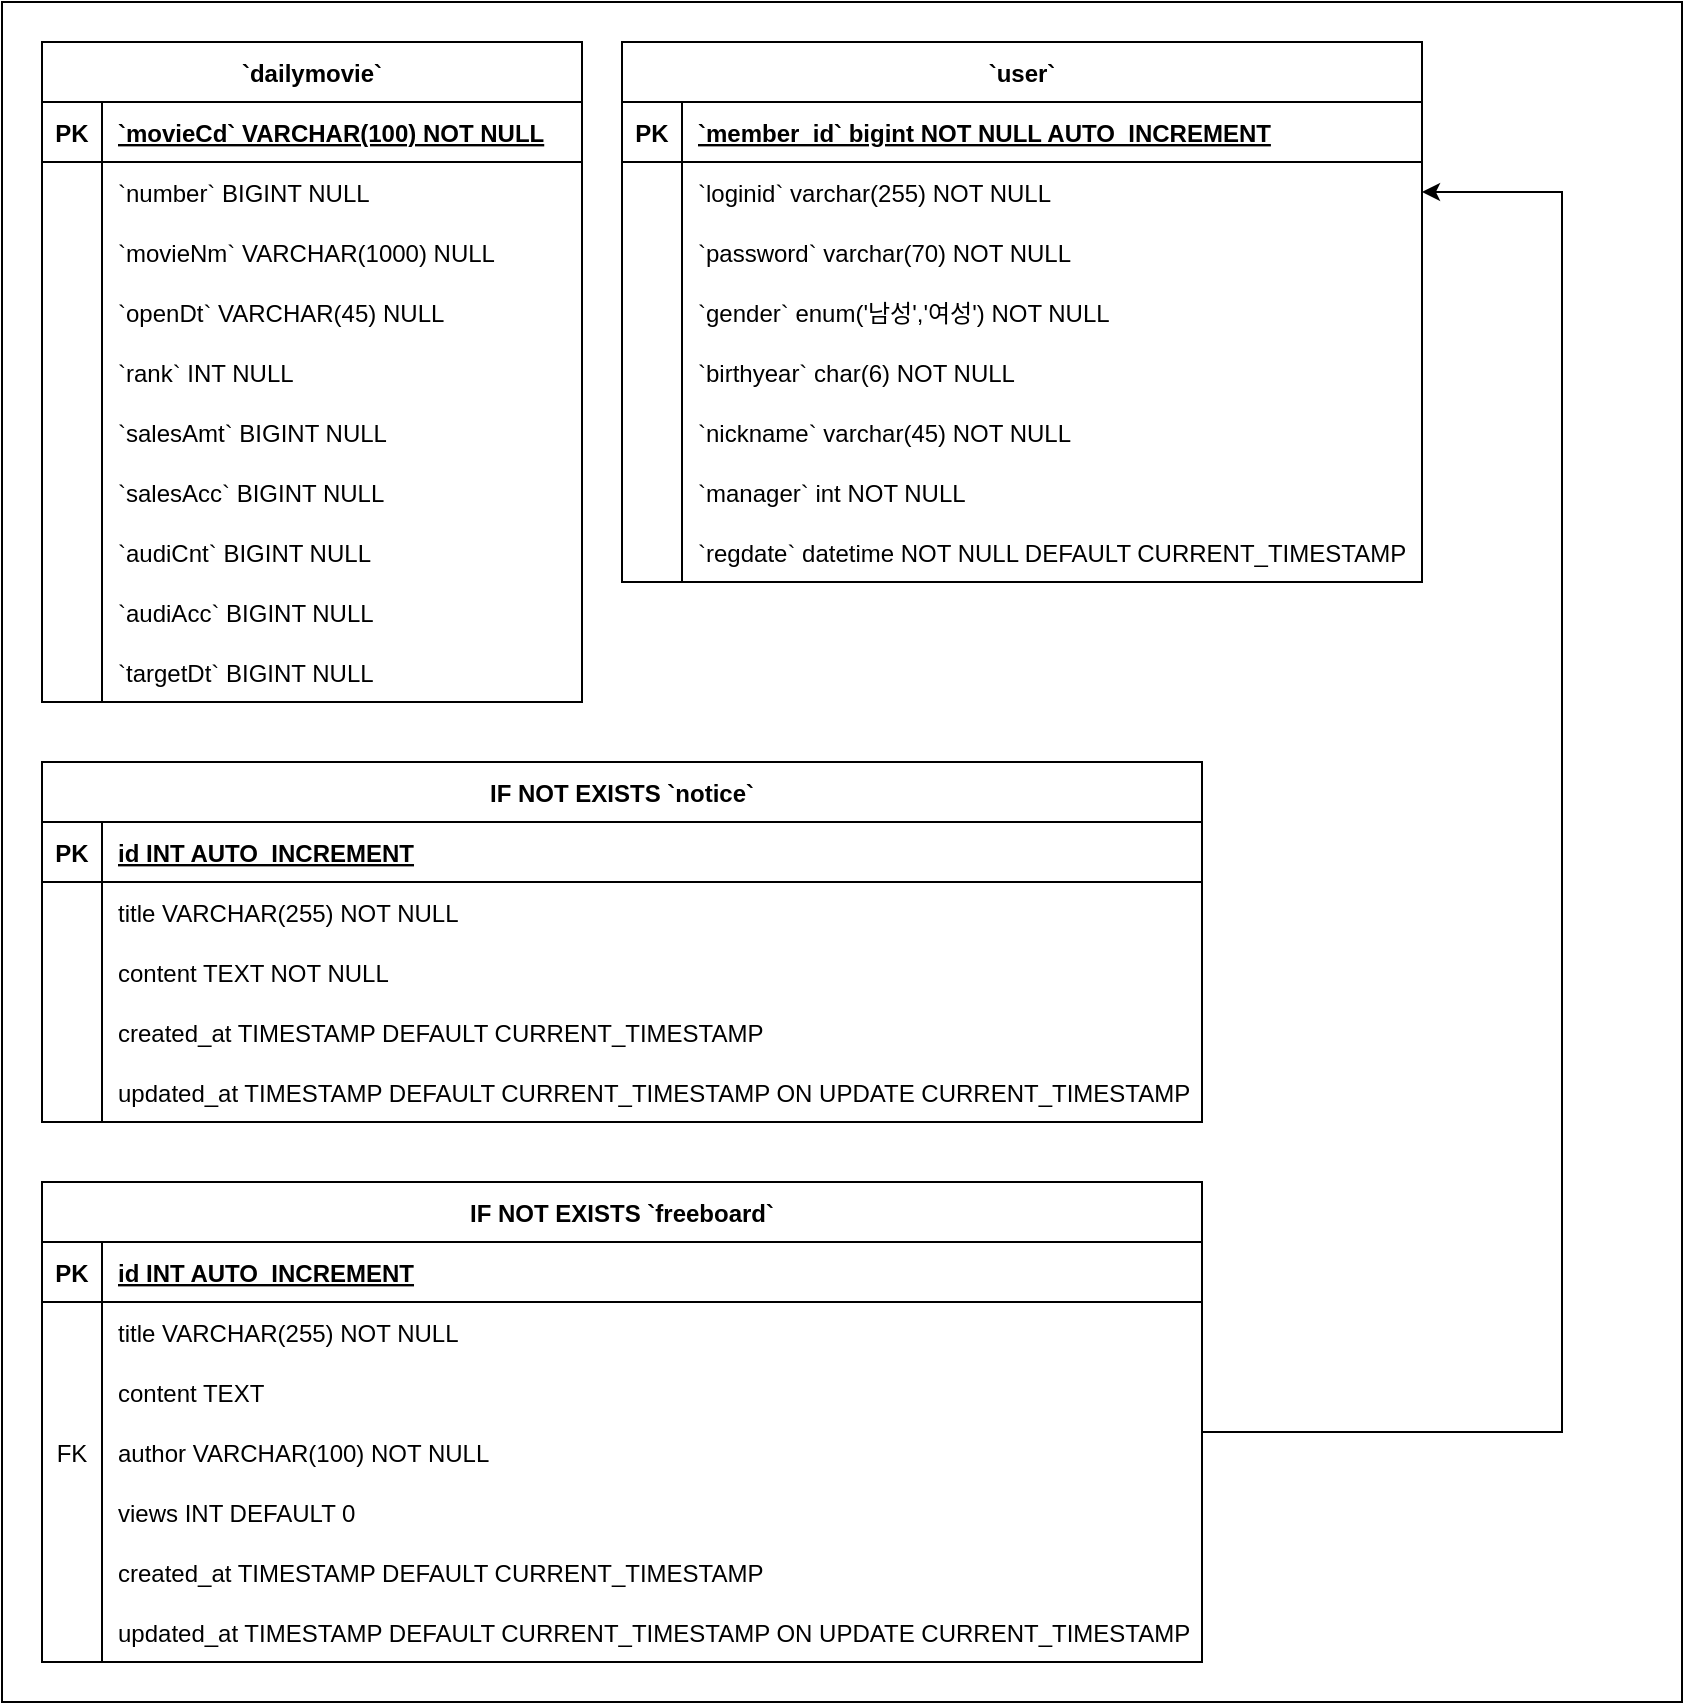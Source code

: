 <mxfile version="21.5.0" type="device">
  <diagram id="R2lEEEUBdFMjLlhIrx00" name="Page-1">
    <mxGraphModel dx="2736" dy="834" grid="1" gridSize="10" guides="1" tooltips="1" connect="1" arrows="1" fold="1" page="1" pageScale="1" pageWidth="850" pageHeight="1100" math="0" shadow="0" extFonts="Permanent Marker^https://fonts.googleapis.com/css?family=Permanent+Marker">
      <root>
        <mxCell id="0" />
        <mxCell id="1" parent="0" />
        <mxCell id="1v3tktqZpjao9Dsexs64-175" value="" style="rounded=0;whiteSpace=wrap;html=1;" vertex="1" parent="1">
          <mxGeometry x="-20" y="20" width="840" height="850" as="geometry" />
        </mxCell>
        <mxCell id="1v3tktqZpjao9Dsexs64-81" value="`user`" style="shape=table;startSize=30;container=1;collapsible=1;childLayout=tableLayout;fixedRows=1;rowLines=0;fontStyle=1;align=center;resizeLast=1;" vertex="1" parent="1">
          <mxGeometry x="290" y="40" width="400" height="270" as="geometry" />
        </mxCell>
        <mxCell id="1v3tktqZpjao9Dsexs64-82" value="" style="shape=tableRow;horizontal=0;startSize=0;swimlaneHead=0;swimlaneBody=0;fillColor=none;collapsible=0;dropTarget=0;points=[[0,0.5],[1,0.5]];portConstraint=eastwest;strokeColor=inherit;top=0;left=0;right=0;bottom=1;" vertex="1" parent="1v3tktqZpjao9Dsexs64-81">
          <mxGeometry y="30" width="400" height="30" as="geometry" />
        </mxCell>
        <mxCell id="1v3tktqZpjao9Dsexs64-83" value="PK" style="shape=partialRectangle;overflow=hidden;connectable=0;fillColor=none;strokeColor=inherit;top=0;left=0;bottom=0;right=0;fontStyle=1;" vertex="1" parent="1v3tktqZpjao9Dsexs64-82">
          <mxGeometry width="30" height="30" as="geometry">
            <mxRectangle width="30" height="30" as="alternateBounds" />
          </mxGeometry>
        </mxCell>
        <mxCell id="1v3tktqZpjao9Dsexs64-84" value="`member_id` bigint NOT NULL AUTO_INCREMENT" style="shape=partialRectangle;overflow=hidden;connectable=0;fillColor=none;align=left;strokeColor=inherit;top=0;left=0;bottom=0;right=0;spacingLeft=6;fontStyle=5;" vertex="1" parent="1v3tktqZpjao9Dsexs64-82">
          <mxGeometry x="30" width="370" height="30" as="geometry">
            <mxRectangle width="370" height="30" as="alternateBounds" />
          </mxGeometry>
        </mxCell>
        <mxCell id="1v3tktqZpjao9Dsexs64-85" value="" style="shape=tableRow;horizontal=0;startSize=0;swimlaneHead=0;swimlaneBody=0;fillColor=none;collapsible=0;dropTarget=0;points=[[0,0.5],[1,0.5]];portConstraint=eastwest;strokeColor=inherit;top=0;left=0;right=0;bottom=0;" vertex="1" parent="1v3tktqZpjao9Dsexs64-81">
          <mxGeometry y="60" width="400" height="30" as="geometry" />
        </mxCell>
        <mxCell id="1v3tktqZpjao9Dsexs64-86" value="" style="shape=partialRectangle;overflow=hidden;connectable=0;fillColor=none;strokeColor=inherit;top=0;left=0;bottom=0;right=0;" vertex="1" parent="1v3tktqZpjao9Dsexs64-85">
          <mxGeometry width="30" height="30" as="geometry">
            <mxRectangle width="30" height="30" as="alternateBounds" />
          </mxGeometry>
        </mxCell>
        <mxCell id="1v3tktqZpjao9Dsexs64-87" value="`loginid` varchar(255) NOT NULL" style="shape=partialRectangle;overflow=hidden;connectable=0;fillColor=none;align=left;strokeColor=inherit;top=0;left=0;bottom=0;right=0;spacingLeft=6;" vertex="1" parent="1v3tktqZpjao9Dsexs64-85">
          <mxGeometry x="30" width="370" height="30" as="geometry">
            <mxRectangle width="370" height="30" as="alternateBounds" />
          </mxGeometry>
        </mxCell>
        <mxCell id="1v3tktqZpjao9Dsexs64-88" value="" style="shape=tableRow;horizontal=0;startSize=0;swimlaneHead=0;swimlaneBody=0;fillColor=none;collapsible=0;dropTarget=0;points=[[0,0.5],[1,0.5]];portConstraint=eastwest;strokeColor=inherit;top=0;left=0;right=0;bottom=0;" vertex="1" parent="1v3tktqZpjao9Dsexs64-81">
          <mxGeometry y="90" width="400" height="30" as="geometry" />
        </mxCell>
        <mxCell id="1v3tktqZpjao9Dsexs64-89" value="" style="shape=partialRectangle;overflow=hidden;connectable=0;fillColor=none;strokeColor=inherit;top=0;left=0;bottom=0;right=0;" vertex="1" parent="1v3tktqZpjao9Dsexs64-88">
          <mxGeometry width="30" height="30" as="geometry">
            <mxRectangle width="30" height="30" as="alternateBounds" />
          </mxGeometry>
        </mxCell>
        <mxCell id="1v3tktqZpjao9Dsexs64-90" value="`password` varchar(70) NOT NULL" style="shape=partialRectangle;overflow=hidden;connectable=0;fillColor=none;align=left;strokeColor=inherit;top=0;left=0;bottom=0;right=0;spacingLeft=6;" vertex="1" parent="1v3tktqZpjao9Dsexs64-88">
          <mxGeometry x="30" width="370" height="30" as="geometry">
            <mxRectangle width="370" height="30" as="alternateBounds" />
          </mxGeometry>
        </mxCell>
        <mxCell id="1v3tktqZpjao9Dsexs64-91" value="" style="shape=tableRow;horizontal=0;startSize=0;swimlaneHead=0;swimlaneBody=0;fillColor=none;collapsible=0;dropTarget=0;points=[[0,0.5],[1,0.5]];portConstraint=eastwest;strokeColor=inherit;top=0;left=0;right=0;bottom=0;" vertex="1" parent="1v3tktqZpjao9Dsexs64-81">
          <mxGeometry y="120" width="400" height="30" as="geometry" />
        </mxCell>
        <mxCell id="1v3tktqZpjao9Dsexs64-92" value="" style="shape=partialRectangle;overflow=hidden;connectable=0;fillColor=none;strokeColor=inherit;top=0;left=0;bottom=0;right=0;" vertex="1" parent="1v3tktqZpjao9Dsexs64-91">
          <mxGeometry width="30" height="30" as="geometry">
            <mxRectangle width="30" height="30" as="alternateBounds" />
          </mxGeometry>
        </mxCell>
        <mxCell id="1v3tktqZpjao9Dsexs64-93" value="`gender` enum(&#39;남성&#39;,&#39;여성&#39;) NOT NULL" style="shape=partialRectangle;overflow=hidden;connectable=0;fillColor=none;align=left;strokeColor=inherit;top=0;left=0;bottom=0;right=0;spacingLeft=6;" vertex="1" parent="1v3tktqZpjao9Dsexs64-91">
          <mxGeometry x="30" width="370" height="30" as="geometry">
            <mxRectangle width="370" height="30" as="alternateBounds" />
          </mxGeometry>
        </mxCell>
        <mxCell id="1v3tktqZpjao9Dsexs64-94" value="" style="shape=tableRow;horizontal=0;startSize=0;swimlaneHead=0;swimlaneBody=0;fillColor=none;collapsible=0;dropTarget=0;points=[[0,0.5],[1,0.5]];portConstraint=eastwest;strokeColor=inherit;top=0;left=0;right=0;bottom=0;" vertex="1" parent="1v3tktqZpjao9Dsexs64-81">
          <mxGeometry y="150" width="400" height="30" as="geometry" />
        </mxCell>
        <mxCell id="1v3tktqZpjao9Dsexs64-95" value="" style="shape=partialRectangle;overflow=hidden;connectable=0;fillColor=none;strokeColor=inherit;top=0;left=0;bottom=0;right=0;" vertex="1" parent="1v3tktqZpjao9Dsexs64-94">
          <mxGeometry width="30" height="30" as="geometry">
            <mxRectangle width="30" height="30" as="alternateBounds" />
          </mxGeometry>
        </mxCell>
        <mxCell id="1v3tktqZpjao9Dsexs64-96" value="`birthyear` char(6) NOT NULL" style="shape=partialRectangle;overflow=hidden;connectable=0;fillColor=none;align=left;strokeColor=inherit;top=0;left=0;bottom=0;right=0;spacingLeft=6;" vertex="1" parent="1v3tktqZpjao9Dsexs64-94">
          <mxGeometry x="30" width="370" height="30" as="geometry">
            <mxRectangle width="370" height="30" as="alternateBounds" />
          </mxGeometry>
        </mxCell>
        <mxCell id="1v3tktqZpjao9Dsexs64-97" value="" style="shape=tableRow;horizontal=0;startSize=0;swimlaneHead=0;swimlaneBody=0;fillColor=none;collapsible=0;dropTarget=0;points=[[0,0.5],[1,0.5]];portConstraint=eastwest;strokeColor=inherit;top=0;left=0;right=0;bottom=0;" vertex="1" parent="1v3tktqZpjao9Dsexs64-81">
          <mxGeometry y="180" width="400" height="30" as="geometry" />
        </mxCell>
        <mxCell id="1v3tktqZpjao9Dsexs64-98" value="" style="shape=partialRectangle;overflow=hidden;connectable=0;fillColor=none;strokeColor=inherit;top=0;left=0;bottom=0;right=0;" vertex="1" parent="1v3tktqZpjao9Dsexs64-97">
          <mxGeometry width="30" height="30" as="geometry">
            <mxRectangle width="30" height="30" as="alternateBounds" />
          </mxGeometry>
        </mxCell>
        <mxCell id="1v3tktqZpjao9Dsexs64-99" value="`nickname` varchar(45) NOT NULL" style="shape=partialRectangle;overflow=hidden;connectable=0;fillColor=none;align=left;strokeColor=inherit;top=0;left=0;bottom=0;right=0;spacingLeft=6;" vertex="1" parent="1v3tktqZpjao9Dsexs64-97">
          <mxGeometry x="30" width="370" height="30" as="geometry">
            <mxRectangle width="370" height="30" as="alternateBounds" />
          </mxGeometry>
        </mxCell>
        <mxCell id="1v3tktqZpjao9Dsexs64-100" value="" style="shape=tableRow;horizontal=0;startSize=0;swimlaneHead=0;swimlaneBody=0;fillColor=none;collapsible=0;dropTarget=0;points=[[0,0.5],[1,0.5]];portConstraint=eastwest;strokeColor=inherit;top=0;left=0;right=0;bottom=0;" vertex="1" parent="1v3tktqZpjao9Dsexs64-81">
          <mxGeometry y="210" width="400" height="30" as="geometry" />
        </mxCell>
        <mxCell id="1v3tktqZpjao9Dsexs64-101" value="" style="shape=partialRectangle;overflow=hidden;connectable=0;fillColor=none;strokeColor=inherit;top=0;left=0;bottom=0;right=0;" vertex="1" parent="1v3tktqZpjao9Dsexs64-100">
          <mxGeometry width="30" height="30" as="geometry">
            <mxRectangle width="30" height="30" as="alternateBounds" />
          </mxGeometry>
        </mxCell>
        <mxCell id="1v3tktqZpjao9Dsexs64-102" value="`manager` int NOT NULL" style="shape=partialRectangle;overflow=hidden;connectable=0;fillColor=none;align=left;strokeColor=inherit;top=0;left=0;bottom=0;right=0;spacingLeft=6;" vertex="1" parent="1v3tktqZpjao9Dsexs64-100">
          <mxGeometry x="30" width="370" height="30" as="geometry">
            <mxRectangle width="370" height="30" as="alternateBounds" />
          </mxGeometry>
        </mxCell>
        <mxCell id="1v3tktqZpjao9Dsexs64-103" value="" style="shape=tableRow;horizontal=0;startSize=0;swimlaneHead=0;swimlaneBody=0;fillColor=none;collapsible=0;dropTarget=0;points=[[0,0.5],[1,0.5]];portConstraint=eastwest;strokeColor=inherit;top=0;left=0;right=0;bottom=0;" vertex="1" parent="1v3tktqZpjao9Dsexs64-81">
          <mxGeometry y="240" width="400" height="30" as="geometry" />
        </mxCell>
        <mxCell id="1v3tktqZpjao9Dsexs64-104" value="" style="shape=partialRectangle;overflow=hidden;connectable=0;fillColor=none;strokeColor=inherit;top=0;left=0;bottom=0;right=0;" vertex="1" parent="1v3tktqZpjao9Dsexs64-103">
          <mxGeometry width="30" height="30" as="geometry">
            <mxRectangle width="30" height="30" as="alternateBounds" />
          </mxGeometry>
        </mxCell>
        <mxCell id="1v3tktqZpjao9Dsexs64-105" value="`regdate` datetime NOT NULL DEFAULT CURRENT_TIMESTAMP" style="shape=partialRectangle;overflow=hidden;connectable=0;fillColor=none;align=left;strokeColor=inherit;top=0;left=0;bottom=0;right=0;spacingLeft=6;" vertex="1" parent="1v3tktqZpjao9Dsexs64-103">
          <mxGeometry x="30" width="370" height="30" as="geometry">
            <mxRectangle width="370" height="30" as="alternateBounds" />
          </mxGeometry>
        </mxCell>
        <mxCell id="1v3tktqZpjao9Dsexs64-106" value="`dailymovie`" style="shape=table;startSize=30;container=1;collapsible=1;childLayout=tableLayout;fixedRows=1;rowLines=0;fontStyle=1;align=center;resizeLast=1;" vertex="1" parent="1">
          <mxGeometry y="40" width="270" height="330" as="geometry" />
        </mxCell>
        <mxCell id="1v3tktqZpjao9Dsexs64-107" value="" style="shape=tableRow;horizontal=0;startSize=0;swimlaneHead=0;swimlaneBody=0;fillColor=none;collapsible=0;dropTarget=0;points=[[0,0.5],[1,0.5]];portConstraint=eastwest;strokeColor=inherit;top=0;left=0;right=0;bottom=1;" vertex="1" parent="1v3tktqZpjao9Dsexs64-106">
          <mxGeometry y="30" width="270" height="30" as="geometry" />
        </mxCell>
        <mxCell id="1v3tktqZpjao9Dsexs64-108" value="PK" style="shape=partialRectangle;overflow=hidden;connectable=0;fillColor=none;strokeColor=inherit;top=0;left=0;bottom=0;right=0;fontStyle=1;" vertex="1" parent="1v3tktqZpjao9Dsexs64-107">
          <mxGeometry width="30" height="30" as="geometry">
            <mxRectangle width="30" height="30" as="alternateBounds" />
          </mxGeometry>
        </mxCell>
        <mxCell id="1v3tktqZpjao9Dsexs64-109" value="`movieCd` VARCHAR(100) NOT NULL" style="shape=partialRectangle;overflow=hidden;connectable=0;fillColor=none;align=left;strokeColor=inherit;top=0;left=0;bottom=0;right=0;spacingLeft=6;fontStyle=5;" vertex="1" parent="1v3tktqZpjao9Dsexs64-107">
          <mxGeometry x="30" width="240" height="30" as="geometry">
            <mxRectangle width="240" height="30" as="alternateBounds" />
          </mxGeometry>
        </mxCell>
        <mxCell id="1v3tktqZpjao9Dsexs64-110" value="" style="shape=tableRow;horizontal=0;startSize=0;swimlaneHead=0;swimlaneBody=0;fillColor=none;collapsible=0;dropTarget=0;points=[[0,0.5],[1,0.5]];portConstraint=eastwest;strokeColor=inherit;top=0;left=0;right=0;bottom=0;" vertex="1" parent="1v3tktqZpjao9Dsexs64-106">
          <mxGeometry y="60" width="270" height="30" as="geometry" />
        </mxCell>
        <mxCell id="1v3tktqZpjao9Dsexs64-111" value="" style="shape=partialRectangle;overflow=hidden;connectable=0;fillColor=none;strokeColor=inherit;top=0;left=0;bottom=0;right=0;" vertex="1" parent="1v3tktqZpjao9Dsexs64-110">
          <mxGeometry width="30" height="30" as="geometry">
            <mxRectangle width="30" height="30" as="alternateBounds" />
          </mxGeometry>
        </mxCell>
        <mxCell id="1v3tktqZpjao9Dsexs64-112" value="`number` BIGINT NULL" style="shape=partialRectangle;overflow=hidden;connectable=0;fillColor=none;align=left;strokeColor=inherit;top=0;left=0;bottom=0;right=0;spacingLeft=6;" vertex="1" parent="1v3tktqZpjao9Dsexs64-110">
          <mxGeometry x="30" width="240" height="30" as="geometry">
            <mxRectangle width="240" height="30" as="alternateBounds" />
          </mxGeometry>
        </mxCell>
        <mxCell id="1v3tktqZpjao9Dsexs64-113" value="" style="shape=tableRow;horizontal=0;startSize=0;swimlaneHead=0;swimlaneBody=0;fillColor=none;collapsible=0;dropTarget=0;points=[[0,0.5],[1,0.5]];portConstraint=eastwest;strokeColor=inherit;top=0;left=0;right=0;bottom=0;" vertex="1" parent="1v3tktqZpjao9Dsexs64-106">
          <mxGeometry y="90" width="270" height="30" as="geometry" />
        </mxCell>
        <mxCell id="1v3tktqZpjao9Dsexs64-114" value="" style="shape=partialRectangle;overflow=hidden;connectable=0;fillColor=none;strokeColor=inherit;top=0;left=0;bottom=0;right=0;" vertex="1" parent="1v3tktqZpjao9Dsexs64-113">
          <mxGeometry width="30" height="30" as="geometry">
            <mxRectangle width="30" height="30" as="alternateBounds" />
          </mxGeometry>
        </mxCell>
        <mxCell id="1v3tktqZpjao9Dsexs64-115" value="`movieNm` VARCHAR(1000) NULL" style="shape=partialRectangle;overflow=hidden;connectable=0;fillColor=none;align=left;strokeColor=inherit;top=0;left=0;bottom=0;right=0;spacingLeft=6;" vertex="1" parent="1v3tktqZpjao9Dsexs64-113">
          <mxGeometry x="30" width="240" height="30" as="geometry">
            <mxRectangle width="240" height="30" as="alternateBounds" />
          </mxGeometry>
        </mxCell>
        <mxCell id="1v3tktqZpjao9Dsexs64-116" value="" style="shape=tableRow;horizontal=0;startSize=0;swimlaneHead=0;swimlaneBody=0;fillColor=none;collapsible=0;dropTarget=0;points=[[0,0.5],[1,0.5]];portConstraint=eastwest;strokeColor=inherit;top=0;left=0;right=0;bottom=0;" vertex="1" parent="1v3tktqZpjao9Dsexs64-106">
          <mxGeometry y="120" width="270" height="30" as="geometry" />
        </mxCell>
        <mxCell id="1v3tktqZpjao9Dsexs64-117" value="" style="shape=partialRectangle;overflow=hidden;connectable=0;fillColor=none;strokeColor=inherit;top=0;left=0;bottom=0;right=0;" vertex="1" parent="1v3tktqZpjao9Dsexs64-116">
          <mxGeometry width="30" height="30" as="geometry">
            <mxRectangle width="30" height="30" as="alternateBounds" />
          </mxGeometry>
        </mxCell>
        <mxCell id="1v3tktqZpjao9Dsexs64-118" value="`openDt` VARCHAR(45) NULL" style="shape=partialRectangle;overflow=hidden;connectable=0;fillColor=none;align=left;strokeColor=inherit;top=0;left=0;bottom=0;right=0;spacingLeft=6;" vertex="1" parent="1v3tktqZpjao9Dsexs64-116">
          <mxGeometry x="30" width="240" height="30" as="geometry">
            <mxRectangle width="240" height="30" as="alternateBounds" />
          </mxGeometry>
        </mxCell>
        <mxCell id="1v3tktqZpjao9Dsexs64-119" value="" style="shape=tableRow;horizontal=0;startSize=0;swimlaneHead=0;swimlaneBody=0;fillColor=none;collapsible=0;dropTarget=0;points=[[0,0.5],[1,0.5]];portConstraint=eastwest;strokeColor=inherit;top=0;left=0;right=0;bottom=0;" vertex="1" parent="1v3tktqZpjao9Dsexs64-106">
          <mxGeometry y="150" width="270" height="30" as="geometry" />
        </mxCell>
        <mxCell id="1v3tktqZpjao9Dsexs64-120" value="" style="shape=partialRectangle;overflow=hidden;connectable=0;fillColor=none;strokeColor=inherit;top=0;left=0;bottom=0;right=0;" vertex="1" parent="1v3tktqZpjao9Dsexs64-119">
          <mxGeometry width="30" height="30" as="geometry">
            <mxRectangle width="30" height="30" as="alternateBounds" />
          </mxGeometry>
        </mxCell>
        <mxCell id="1v3tktqZpjao9Dsexs64-121" value="`rank` INT NULL" style="shape=partialRectangle;overflow=hidden;connectable=0;fillColor=none;align=left;strokeColor=inherit;top=0;left=0;bottom=0;right=0;spacingLeft=6;" vertex="1" parent="1v3tktqZpjao9Dsexs64-119">
          <mxGeometry x="30" width="240" height="30" as="geometry">
            <mxRectangle width="240" height="30" as="alternateBounds" />
          </mxGeometry>
        </mxCell>
        <mxCell id="1v3tktqZpjao9Dsexs64-122" value="" style="shape=tableRow;horizontal=0;startSize=0;swimlaneHead=0;swimlaneBody=0;fillColor=none;collapsible=0;dropTarget=0;points=[[0,0.5],[1,0.5]];portConstraint=eastwest;strokeColor=inherit;top=0;left=0;right=0;bottom=0;" vertex="1" parent="1v3tktqZpjao9Dsexs64-106">
          <mxGeometry y="180" width="270" height="30" as="geometry" />
        </mxCell>
        <mxCell id="1v3tktqZpjao9Dsexs64-123" value="" style="shape=partialRectangle;overflow=hidden;connectable=0;fillColor=none;strokeColor=inherit;top=0;left=0;bottom=0;right=0;" vertex="1" parent="1v3tktqZpjao9Dsexs64-122">
          <mxGeometry width="30" height="30" as="geometry">
            <mxRectangle width="30" height="30" as="alternateBounds" />
          </mxGeometry>
        </mxCell>
        <mxCell id="1v3tktqZpjao9Dsexs64-124" value="`salesAmt` BIGINT NULL" style="shape=partialRectangle;overflow=hidden;connectable=0;fillColor=none;align=left;strokeColor=inherit;top=0;left=0;bottom=0;right=0;spacingLeft=6;" vertex="1" parent="1v3tktqZpjao9Dsexs64-122">
          <mxGeometry x="30" width="240" height="30" as="geometry">
            <mxRectangle width="240" height="30" as="alternateBounds" />
          </mxGeometry>
        </mxCell>
        <mxCell id="1v3tktqZpjao9Dsexs64-125" value="" style="shape=tableRow;horizontal=0;startSize=0;swimlaneHead=0;swimlaneBody=0;fillColor=none;collapsible=0;dropTarget=0;points=[[0,0.5],[1,0.5]];portConstraint=eastwest;strokeColor=inherit;top=0;left=0;right=0;bottom=0;" vertex="1" parent="1v3tktqZpjao9Dsexs64-106">
          <mxGeometry y="210" width="270" height="30" as="geometry" />
        </mxCell>
        <mxCell id="1v3tktqZpjao9Dsexs64-126" value="" style="shape=partialRectangle;overflow=hidden;connectable=0;fillColor=none;strokeColor=inherit;top=0;left=0;bottom=0;right=0;" vertex="1" parent="1v3tktqZpjao9Dsexs64-125">
          <mxGeometry width="30" height="30" as="geometry">
            <mxRectangle width="30" height="30" as="alternateBounds" />
          </mxGeometry>
        </mxCell>
        <mxCell id="1v3tktqZpjao9Dsexs64-127" value="`salesAcc` BIGINT NULL" style="shape=partialRectangle;overflow=hidden;connectable=0;fillColor=none;align=left;strokeColor=inherit;top=0;left=0;bottom=0;right=0;spacingLeft=6;" vertex="1" parent="1v3tktqZpjao9Dsexs64-125">
          <mxGeometry x="30" width="240" height="30" as="geometry">
            <mxRectangle width="240" height="30" as="alternateBounds" />
          </mxGeometry>
        </mxCell>
        <mxCell id="1v3tktqZpjao9Dsexs64-128" value="" style="shape=tableRow;horizontal=0;startSize=0;swimlaneHead=0;swimlaneBody=0;fillColor=none;collapsible=0;dropTarget=0;points=[[0,0.5],[1,0.5]];portConstraint=eastwest;strokeColor=inherit;top=0;left=0;right=0;bottom=0;" vertex="1" parent="1v3tktqZpjao9Dsexs64-106">
          <mxGeometry y="240" width="270" height="30" as="geometry" />
        </mxCell>
        <mxCell id="1v3tktqZpjao9Dsexs64-129" value="" style="shape=partialRectangle;overflow=hidden;connectable=0;fillColor=none;strokeColor=inherit;top=0;left=0;bottom=0;right=0;" vertex="1" parent="1v3tktqZpjao9Dsexs64-128">
          <mxGeometry width="30" height="30" as="geometry">
            <mxRectangle width="30" height="30" as="alternateBounds" />
          </mxGeometry>
        </mxCell>
        <mxCell id="1v3tktqZpjao9Dsexs64-130" value="`audiCnt` BIGINT NULL" style="shape=partialRectangle;overflow=hidden;connectable=0;fillColor=none;align=left;strokeColor=inherit;top=0;left=0;bottom=0;right=0;spacingLeft=6;" vertex="1" parent="1v3tktqZpjao9Dsexs64-128">
          <mxGeometry x="30" width="240" height="30" as="geometry">
            <mxRectangle width="240" height="30" as="alternateBounds" />
          </mxGeometry>
        </mxCell>
        <mxCell id="1v3tktqZpjao9Dsexs64-131" value="" style="shape=tableRow;horizontal=0;startSize=0;swimlaneHead=0;swimlaneBody=0;fillColor=none;collapsible=0;dropTarget=0;points=[[0,0.5],[1,0.5]];portConstraint=eastwest;strokeColor=inherit;top=0;left=0;right=0;bottom=0;" vertex="1" parent="1v3tktqZpjao9Dsexs64-106">
          <mxGeometry y="270" width="270" height="30" as="geometry" />
        </mxCell>
        <mxCell id="1v3tktqZpjao9Dsexs64-132" value="" style="shape=partialRectangle;overflow=hidden;connectable=0;fillColor=none;strokeColor=inherit;top=0;left=0;bottom=0;right=0;" vertex="1" parent="1v3tktqZpjao9Dsexs64-131">
          <mxGeometry width="30" height="30" as="geometry">
            <mxRectangle width="30" height="30" as="alternateBounds" />
          </mxGeometry>
        </mxCell>
        <mxCell id="1v3tktqZpjao9Dsexs64-133" value="`audiAcc` BIGINT NULL" style="shape=partialRectangle;overflow=hidden;connectable=0;fillColor=none;align=left;strokeColor=inherit;top=0;left=0;bottom=0;right=0;spacingLeft=6;" vertex="1" parent="1v3tktqZpjao9Dsexs64-131">
          <mxGeometry x="30" width="240" height="30" as="geometry">
            <mxRectangle width="240" height="30" as="alternateBounds" />
          </mxGeometry>
        </mxCell>
        <mxCell id="1v3tktqZpjao9Dsexs64-134" value="" style="shape=tableRow;horizontal=0;startSize=0;swimlaneHead=0;swimlaneBody=0;fillColor=none;collapsible=0;dropTarget=0;points=[[0,0.5],[1,0.5]];portConstraint=eastwest;strokeColor=inherit;top=0;left=0;right=0;bottom=0;" vertex="1" parent="1v3tktqZpjao9Dsexs64-106">
          <mxGeometry y="300" width="270" height="30" as="geometry" />
        </mxCell>
        <mxCell id="1v3tktqZpjao9Dsexs64-135" value="" style="shape=partialRectangle;overflow=hidden;connectable=0;fillColor=none;strokeColor=inherit;top=0;left=0;bottom=0;right=0;" vertex="1" parent="1v3tktqZpjao9Dsexs64-134">
          <mxGeometry width="30" height="30" as="geometry">
            <mxRectangle width="30" height="30" as="alternateBounds" />
          </mxGeometry>
        </mxCell>
        <mxCell id="1v3tktqZpjao9Dsexs64-136" value="`targetDt` BIGINT NULL" style="shape=partialRectangle;overflow=hidden;connectable=0;fillColor=none;align=left;strokeColor=inherit;top=0;left=0;bottom=0;right=0;spacingLeft=6;" vertex="1" parent="1v3tktqZpjao9Dsexs64-134">
          <mxGeometry x="30" width="240" height="30" as="geometry">
            <mxRectangle width="240" height="30" as="alternateBounds" />
          </mxGeometry>
        </mxCell>
        <mxCell id="1v3tktqZpjao9Dsexs64-137" value="IF NOT EXISTS `notice`" style="shape=table;startSize=30;container=1;collapsible=1;childLayout=tableLayout;fixedRows=1;rowLines=0;fontStyle=1;align=center;resizeLast=1;" vertex="1" parent="1">
          <mxGeometry y="400" width="580" height="180" as="geometry" />
        </mxCell>
        <mxCell id="1v3tktqZpjao9Dsexs64-138" value="" style="shape=tableRow;horizontal=0;startSize=0;swimlaneHead=0;swimlaneBody=0;fillColor=none;collapsible=0;dropTarget=0;points=[[0,0.5],[1,0.5]];portConstraint=eastwest;strokeColor=inherit;top=0;left=0;right=0;bottom=1;" vertex="1" parent="1v3tktqZpjao9Dsexs64-137">
          <mxGeometry y="30" width="580" height="30" as="geometry" />
        </mxCell>
        <mxCell id="1v3tktqZpjao9Dsexs64-139" value="PK" style="shape=partialRectangle;overflow=hidden;connectable=0;fillColor=none;strokeColor=inherit;top=0;left=0;bottom=0;right=0;fontStyle=1;" vertex="1" parent="1v3tktqZpjao9Dsexs64-138">
          <mxGeometry width="30" height="30" as="geometry">
            <mxRectangle width="30" height="30" as="alternateBounds" />
          </mxGeometry>
        </mxCell>
        <mxCell id="1v3tktqZpjao9Dsexs64-140" value="id INT AUTO_INCREMENT " style="shape=partialRectangle;overflow=hidden;connectable=0;fillColor=none;align=left;strokeColor=inherit;top=0;left=0;bottom=0;right=0;spacingLeft=6;fontStyle=5;" vertex="1" parent="1v3tktqZpjao9Dsexs64-138">
          <mxGeometry x="30" width="550" height="30" as="geometry">
            <mxRectangle width="550" height="30" as="alternateBounds" />
          </mxGeometry>
        </mxCell>
        <mxCell id="1v3tktqZpjao9Dsexs64-141" value="" style="shape=tableRow;horizontal=0;startSize=0;swimlaneHead=0;swimlaneBody=0;fillColor=none;collapsible=0;dropTarget=0;points=[[0,0.5],[1,0.5]];portConstraint=eastwest;strokeColor=inherit;top=0;left=0;right=0;bottom=0;" vertex="1" parent="1v3tktqZpjao9Dsexs64-137">
          <mxGeometry y="60" width="580" height="30" as="geometry" />
        </mxCell>
        <mxCell id="1v3tktqZpjao9Dsexs64-142" value="" style="shape=partialRectangle;overflow=hidden;connectable=0;fillColor=none;strokeColor=inherit;top=0;left=0;bottom=0;right=0;" vertex="1" parent="1v3tktqZpjao9Dsexs64-141">
          <mxGeometry width="30" height="30" as="geometry">
            <mxRectangle width="30" height="30" as="alternateBounds" />
          </mxGeometry>
        </mxCell>
        <mxCell id="1v3tktqZpjao9Dsexs64-143" value="title VARCHAR(255) NOT NULL" style="shape=partialRectangle;overflow=hidden;connectable=0;fillColor=none;align=left;strokeColor=inherit;top=0;left=0;bottom=0;right=0;spacingLeft=6;" vertex="1" parent="1v3tktqZpjao9Dsexs64-141">
          <mxGeometry x="30" width="550" height="30" as="geometry">
            <mxRectangle width="550" height="30" as="alternateBounds" />
          </mxGeometry>
        </mxCell>
        <mxCell id="1v3tktqZpjao9Dsexs64-144" value="" style="shape=tableRow;horizontal=0;startSize=0;swimlaneHead=0;swimlaneBody=0;fillColor=none;collapsible=0;dropTarget=0;points=[[0,0.5],[1,0.5]];portConstraint=eastwest;strokeColor=inherit;top=0;left=0;right=0;bottom=0;" vertex="1" parent="1v3tktqZpjao9Dsexs64-137">
          <mxGeometry y="90" width="580" height="30" as="geometry" />
        </mxCell>
        <mxCell id="1v3tktqZpjao9Dsexs64-145" value="" style="shape=partialRectangle;overflow=hidden;connectable=0;fillColor=none;strokeColor=inherit;top=0;left=0;bottom=0;right=0;" vertex="1" parent="1v3tktqZpjao9Dsexs64-144">
          <mxGeometry width="30" height="30" as="geometry">
            <mxRectangle width="30" height="30" as="alternateBounds" />
          </mxGeometry>
        </mxCell>
        <mxCell id="1v3tktqZpjao9Dsexs64-146" value="content TEXT NOT NULL" style="shape=partialRectangle;overflow=hidden;connectable=0;fillColor=none;align=left;strokeColor=inherit;top=0;left=0;bottom=0;right=0;spacingLeft=6;" vertex="1" parent="1v3tktqZpjao9Dsexs64-144">
          <mxGeometry x="30" width="550" height="30" as="geometry">
            <mxRectangle width="550" height="30" as="alternateBounds" />
          </mxGeometry>
        </mxCell>
        <mxCell id="1v3tktqZpjao9Dsexs64-147" value="" style="shape=tableRow;horizontal=0;startSize=0;swimlaneHead=0;swimlaneBody=0;fillColor=none;collapsible=0;dropTarget=0;points=[[0,0.5],[1,0.5]];portConstraint=eastwest;strokeColor=inherit;top=0;left=0;right=0;bottom=0;" vertex="1" parent="1v3tktqZpjao9Dsexs64-137">
          <mxGeometry y="120" width="580" height="30" as="geometry" />
        </mxCell>
        <mxCell id="1v3tktqZpjao9Dsexs64-148" value="" style="shape=partialRectangle;overflow=hidden;connectable=0;fillColor=none;strokeColor=inherit;top=0;left=0;bottom=0;right=0;" vertex="1" parent="1v3tktqZpjao9Dsexs64-147">
          <mxGeometry width="30" height="30" as="geometry">
            <mxRectangle width="30" height="30" as="alternateBounds" />
          </mxGeometry>
        </mxCell>
        <mxCell id="1v3tktqZpjao9Dsexs64-149" value="created_at TIMESTAMP DEFAULT CURRENT_TIMESTAMP" style="shape=partialRectangle;overflow=hidden;connectable=0;fillColor=none;align=left;strokeColor=inherit;top=0;left=0;bottom=0;right=0;spacingLeft=6;" vertex="1" parent="1v3tktqZpjao9Dsexs64-147">
          <mxGeometry x="30" width="550" height="30" as="geometry">
            <mxRectangle width="550" height="30" as="alternateBounds" />
          </mxGeometry>
        </mxCell>
        <mxCell id="1v3tktqZpjao9Dsexs64-150" value="" style="shape=tableRow;horizontal=0;startSize=0;swimlaneHead=0;swimlaneBody=0;fillColor=none;collapsible=0;dropTarget=0;points=[[0,0.5],[1,0.5]];portConstraint=eastwest;strokeColor=inherit;top=0;left=0;right=0;bottom=0;" vertex="1" parent="1v3tktqZpjao9Dsexs64-137">
          <mxGeometry y="150" width="580" height="30" as="geometry" />
        </mxCell>
        <mxCell id="1v3tktqZpjao9Dsexs64-151" value="" style="shape=partialRectangle;overflow=hidden;connectable=0;fillColor=none;strokeColor=inherit;top=0;left=0;bottom=0;right=0;" vertex="1" parent="1v3tktqZpjao9Dsexs64-150">
          <mxGeometry width="30" height="30" as="geometry">
            <mxRectangle width="30" height="30" as="alternateBounds" />
          </mxGeometry>
        </mxCell>
        <mxCell id="1v3tktqZpjao9Dsexs64-152" value="updated_at TIMESTAMP DEFAULT CURRENT_TIMESTAMP ON UPDATE CURRENT_TIMESTAMP" style="shape=partialRectangle;overflow=hidden;connectable=0;fillColor=none;align=left;strokeColor=inherit;top=0;left=0;bottom=0;right=0;spacingLeft=6;" vertex="1" parent="1v3tktqZpjao9Dsexs64-150">
          <mxGeometry x="30" width="550" height="30" as="geometry">
            <mxRectangle width="550" height="30" as="alternateBounds" />
          </mxGeometry>
        </mxCell>
        <mxCell id="1v3tktqZpjao9Dsexs64-176" value="IF NOT EXISTS `freeboard`" style="shape=table;startSize=30;container=1;collapsible=1;childLayout=tableLayout;fixedRows=1;rowLines=0;fontStyle=1;align=center;resizeLast=1;" vertex="1" parent="1">
          <mxGeometry y="610" width="580" height="240" as="geometry" />
        </mxCell>
        <mxCell id="1v3tktqZpjao9Dsexs64-177" value="" style="shape=tableRow;horizontal=0;startSize=0;swimlaneHead=0;swimlaneBody=0;fillColor=none;collapsible=0;dropTarget=0;points=[[0,0.5],[1,0.5]];portConstraint=eastwest;strokeColor=inherit;top=0;left=0;right=0;bottom=1;" vertex="1" parent="1v3tktqZpjao9Dsexs64-176">
          <mxGeometry y="30" width="580" height="30" as="geometry" />
        </mxCell>
        <mxCell id="1v3tktqZpjao9Dsexs64-178" value="PK" style="shape=partialRectangle;overflow=hidden;connectable=0;fillColor=none;strokeColor=inherit;top=0;left=0;bottom=0;right=0;fontStyle=1;" vertex="1" parent="1v3tktqZpjao9Dsexs64-177">
          <mxGeometry width="30" height="30" as="geometry">
            <mxRectangle width="30" height="30" as="alternateBounds" />
          </mxGeometry>
        </mxCell>
        <mxCell id="1v3tktqZpjao9Dsexs64-179" value="id INT AUTO_INCREMENT " style="shape=partialRectangle;overflow=hidden;connectable=0;fillColor=none;align=left;strokeColor=inherit;top=0;left=0;bottom=0;right=0;spacingLeft=6;fontStyle=5;" vertex="1" parent="1v3tktqZpjao9Dsexs64-177">
          <mxGeometry x="30" width="550" height="30" as="geometry">
            <mxRectangle width="550" height="30" as="alternateBounds" />
          </mxGeometry>
        </mxCell>
        <mxCell id="1v3tktqZpjao9Dsexs64-180" value="" style="shape=tableRow;horizontal=0;startSize=0;swimlaneHead=0;swimlaneBody=0;fillColor=none;collapsible=0;dropTarget=0;points=[[0,0.5],[1,0.5]];portConstraint=eastwest;strokeColor=inherit;top=0;left=0;right=0;bottom=0;" vertex="1" parent="1v3tktqZpjao9Dsexs64-176">
          <mxGeometry y="60" width="580" height="30" as="geometry" />
        </mxCell>
        <mxCell id="1v3tktqZpjao9Dsexs64-181" value="" style="shape=partialRectangle;overflow=hidden;connectable=0;fillColor=none;strokeColor=inherit;top=0;left=0;bottom=0;right=0;" vertex="1" parent="1v3tktqZpjao9Dsexs64-180">
          <mxGeometry width="30" height="30" as="geometry">
            <mxRectangle width="30" height="30" as="alternateBounds" />
          </mxGeometry>
        </mxCell>
        <mxCell id="1v3tktqZpjao9Dsexs64-182" value="title VARCHAR(255) NOT NULL" style="shape=partialRectangle;overflow=hidden;connectable=0;fillColor=none;align=left;strokeColor=inherit;top=0;left=0;bottom=0;right=0;spacingLeft=6;" vertex="1" parent="1v3tktqZpjao9Dsexs64-180">
          <mxGeometry x="30" width="550" height="30" as="geometry">
            <mxRectangle width="550" height="30" as="alternateBounds" />
          </mxGeometry>
        </mxCell>
        <mxCell id="1v3tktqZpjao9Dsexs64-183" value="" style="shape=tableRow;horizontal=0;startSize=0;swimlaneHead=0;swimlaneBody=0;fillColor=none;collapsible=0;dropTarget=0;points=[[0,0.5],[1,0.5]];portConstraint=eastwest;strokeColor=inherit;top=0;left=0;right=0;bottom=0;" vertex="1" parent="1v3tktqZpjao9Dsexs64-176">
          <mxGeometry y="90" width="580" height="30" as="geometry" />
        </mxCell>
        <mxCell id="1v3tktqZpjao9Dsexs64-184" value="" style="shape=partialRectangle;overflow=hidden;connectable=0;fillColor=none;strokeColor=inherit;top=0;left=0;bottom=0;right=0;" vertex="1" parent="1v3tktqZpjao9Dsexs64-183">
          <mxGeometry width="30" height="30" as="geometry">
            <mxRectangle width="30" height="30" as="alternateBounds" />
          </mxGeometry>
        </mxCell>
        <mxCell id="1v3tktqZpjao9Dsexs64-185" value="content TEXT" style="shape=partialRectangle;overflow=hidden;connectable=0;fillColor=none;align=left;strokeColor=inherit;top=0;left=0;bottom=0;right=0;spacingLeft=6;" vertex="1" parent="1v3tktqZpjao9Dsexs64-183">
          <mxGeometry x="30" width="550" height="30" as="geometry">
            <mxRectangle width="550" height="30" as="alternateBounds" />
          </mxGeometry>
        </mxCell>
        <mxCell id="1v3tktqZpjao9Dsexs64-186" value="" style="shape=tableRow;horizontal=0;startSize=0;swimlaneHead=0;swimlaneBody=0;fillColor=none;collapsible=0;dropTarget=0;points=[[0,0.5],[1,0.5]];portConstraint=eastwest;strokeColor=inherit;top=0;left=0;right=0;bottom=0;" vertex="1" parent="1v3tktqZpjao9Dsexs64-176">
          <mxGeometry y="120" width="580" height="30" as="geometry" />
        </mxCell>
        <mxCell id="1v3tktqZpjao9Dsexs64-187" value="FK" style="shape=partialRectangle;overflow=hidden;connectable=0;fillColor=none;strokeColor=inherit;top=0;left=0;bottom=0;right=0;" vertex="1" parent="1v3tktqZpjao9Dsexs64-186">
          <mxGeometry width="30" height="30" as="geometry">
            <mxRectangle width="30" height="30" as="alternateBounds" />
          </mxGeometry>
        </mxCell>
        <mxCell id="1v3tktqZpjao9Dsexs64-188" value="author VARCHAR(100) NOT NULL" style="shape=partialRectangle;overflow=hidden;connectable=0;fillColor=none;align=left;strokeColor=inherit;top=0;left=0;bottom=0;right=0;spacingLeft=6;" vertex="1" parent="1v3tktqZpjao9Dsexs64-186">
          <mxGeometry x="30" width="550" height="30" as="geometry">
            <mxRectangle width="550" height="30" as="alternateBounds" />
          </mxGeometry>
        </mxCell>
        <mxCell id="1v3tktqZpjao9Dsexs64-189" value="" style="shape=tableRow;horizontal=0;startSize=0;swimlaneHead=0;swimlaneBody=0;fillColor=none;collapsible=0;dropTarget=0;points=[[0,0.5],[1,0.5]];portConstraint=eastwest;strokeColor=inherit;top=0;left=0;right=0;bottom=0;" vertex="1" parent="1v3tktqZpjao9Dsexs64-176">
          <mxGeometry y="150" width="580" height="30" as="geometry" />
        </mxCell>
        <mxCell id="1v3tktqZpjao9Dsexs64-190" value="" style="shape=partialRectangle;overflow=hidden;connectable=0;fillColor=none;strokeColor=inherit;top=0;left=0;bottom=0;right=0;" vertex="1" parent="1v3tktqZpjao9Dsexs64-189">
          <mxGeometry width="30" height="30" as="geometry">
            <mxRectangle width="30" height="30" as="alternateBounds" />
          </mxGeometry>
        </mxCell>
        <mxCell id="1v3tktqZpjao9Dsexs64-191" value="views INT DEFAULT 0" style="shape=partialRectangle;overflow=hidden;connectable=0;fillColor=none;align=left;strokeColor=inherit;top=0;left=0;bottom=0;right=0;spacingLeft=6;" vertex="1" parent="1v3tktqZpjao9Dsexs64-189">
          <mxGeometry x="30" width="550" height="30" as="geometry">
            <mxRectangle width="550" height="30" as="alternateBounds" />
          </mxGeometry>
        </mxCell>
        <mxCell id="1v3tktqZpjao9Dsexs64-192" value="" style="shape=tableRow;horizontal=0;startSize=0;swimlaneHead=0;swimlaneBody=0;fillColor=none;collapsible=0;dropTarget=0;points=[[0,0.5],[1,0.5]];portConstraint=eastwest;strokeColor=inherit;top=0;left=0;right=0;bottom=0;" vertex="1" parent="1v3tktqZpjao9Dsexs64-176">
          <mxGeometry y="180" width="580" height="30" as="geometry" />
        </mxCell>
        <mxCell id="1v3tktqZpjao9Dsexs64-193" value="" style="shape=partialRectangle;overflow=hidden;connectable=0;fillColor=none;strokeColor=inherit;top=0;left=0;bottom=0;right=0;" vertex="1" parent="1v3tktqZpjao9Dsexs64-192">
          <mxGeometry width="30" height="30" as="geometry">
            <mxRectangle width="30" height="30" as="alternateBounds" />
          </mxGeometry>
        </mxCell>
        <mxCell id="1v3tktqZpjao9Dsexs64-194" value="created_at TIMESTAMP DEFAULT CURRENT_TIMESTAMP" style="shape=partialRectangle;overflow=hidden;connectable=0;fillColor=none;align=left;strokeColor=inherit;top=0;left=0;bottom=0;right=0;spacingLeft=6;" vertex="1" parent="1v3tktqZpjao9Dsexs64-192">
          <mxGeometry x="30" width="550" height="30" as="geometry">
            <mxRectangle width="550" height="30" as="alternateBounds" />
          </mxGeometry>
        </mxCell>
        <mxCell id="1v3tktqZpjao9Dsexs64-195" value="" style="shape=tableRow;horizontal=0;startSize=0;swimlaneHead=0;swimlaneBody=0;fillColor=none;collapsible=0;dropTarget=0;points=[[0,0.5],[1,0.5]];portConstraint=eastwest;strokeColor=inherit;top=0;left=0;right=0;bottom=0;" vertex="1" parent="1v3tktqZpjao9Dsexs64-176">
          <mxGeometry y="210" width="580" height="30" as="geometry" />
        </mxCell>
        <mxCell id="1v3tktqZpjao9Dsexs64-196" value="" style="shape=partialRectangle;overflow=hidden;connectable=0;fillColor=none;strokeColor=inherit;top=0;left=0;bottom=0;right=0;" vertex="1" parent="1v3tktqZpjao9Dsexs64-195">
          <mxGeometry width="30" height="30" as="geometry">
            <mxRectangle width="30" height="30" as="alternateBounds" />
          </mxGeometry>
        </mxCell>
        <mxCell id="1v3tktqZpjao9Dsexs64-197" value="updated_at TIMESTAMP DEFAULT CURRENT_TIMESTAMP ON UPDATE CURRENT_TIMESTAMP" style="shape=partialRectangle;overflow=hidden;connectable=0;fillColor=none;align=left;strokeColor=inherit;top=0;left=0;bottom=0;right=0;spacingLeft=6;" vertex="1" parent="1v3tktqZpjao9Dsexs64-195">
          <mxGeometry x="30" width="550" height="30" as="geometry">
            <mxRectangle width="550" height="30" as="alternateBounds" />
          </mxGeometry>
        </mxCell>
        <mxCell id="1v3tktqZpjao9Dsexs64-198" style="edgeStyle=orthogonalEdgeStyle;rounded=0;orthogonalLoop=1;jettySize=auto;html=1;" edge="1" parent="1" source="1v3tktqZpjao9Dsexs64-186" target="1v3tktqZpjao9Dsexs64-85">
          <mxGeometry relative="1" as="geometry">
            <Array as="points">
              <mxPoint x="760" y="735" />
              <mxPoint x="760" y="115" />
            </Array>
          </mxGeometry>
        </mxCell>
      </root>
    </mxGraphModel>
  </diagram>
</mxfile>
